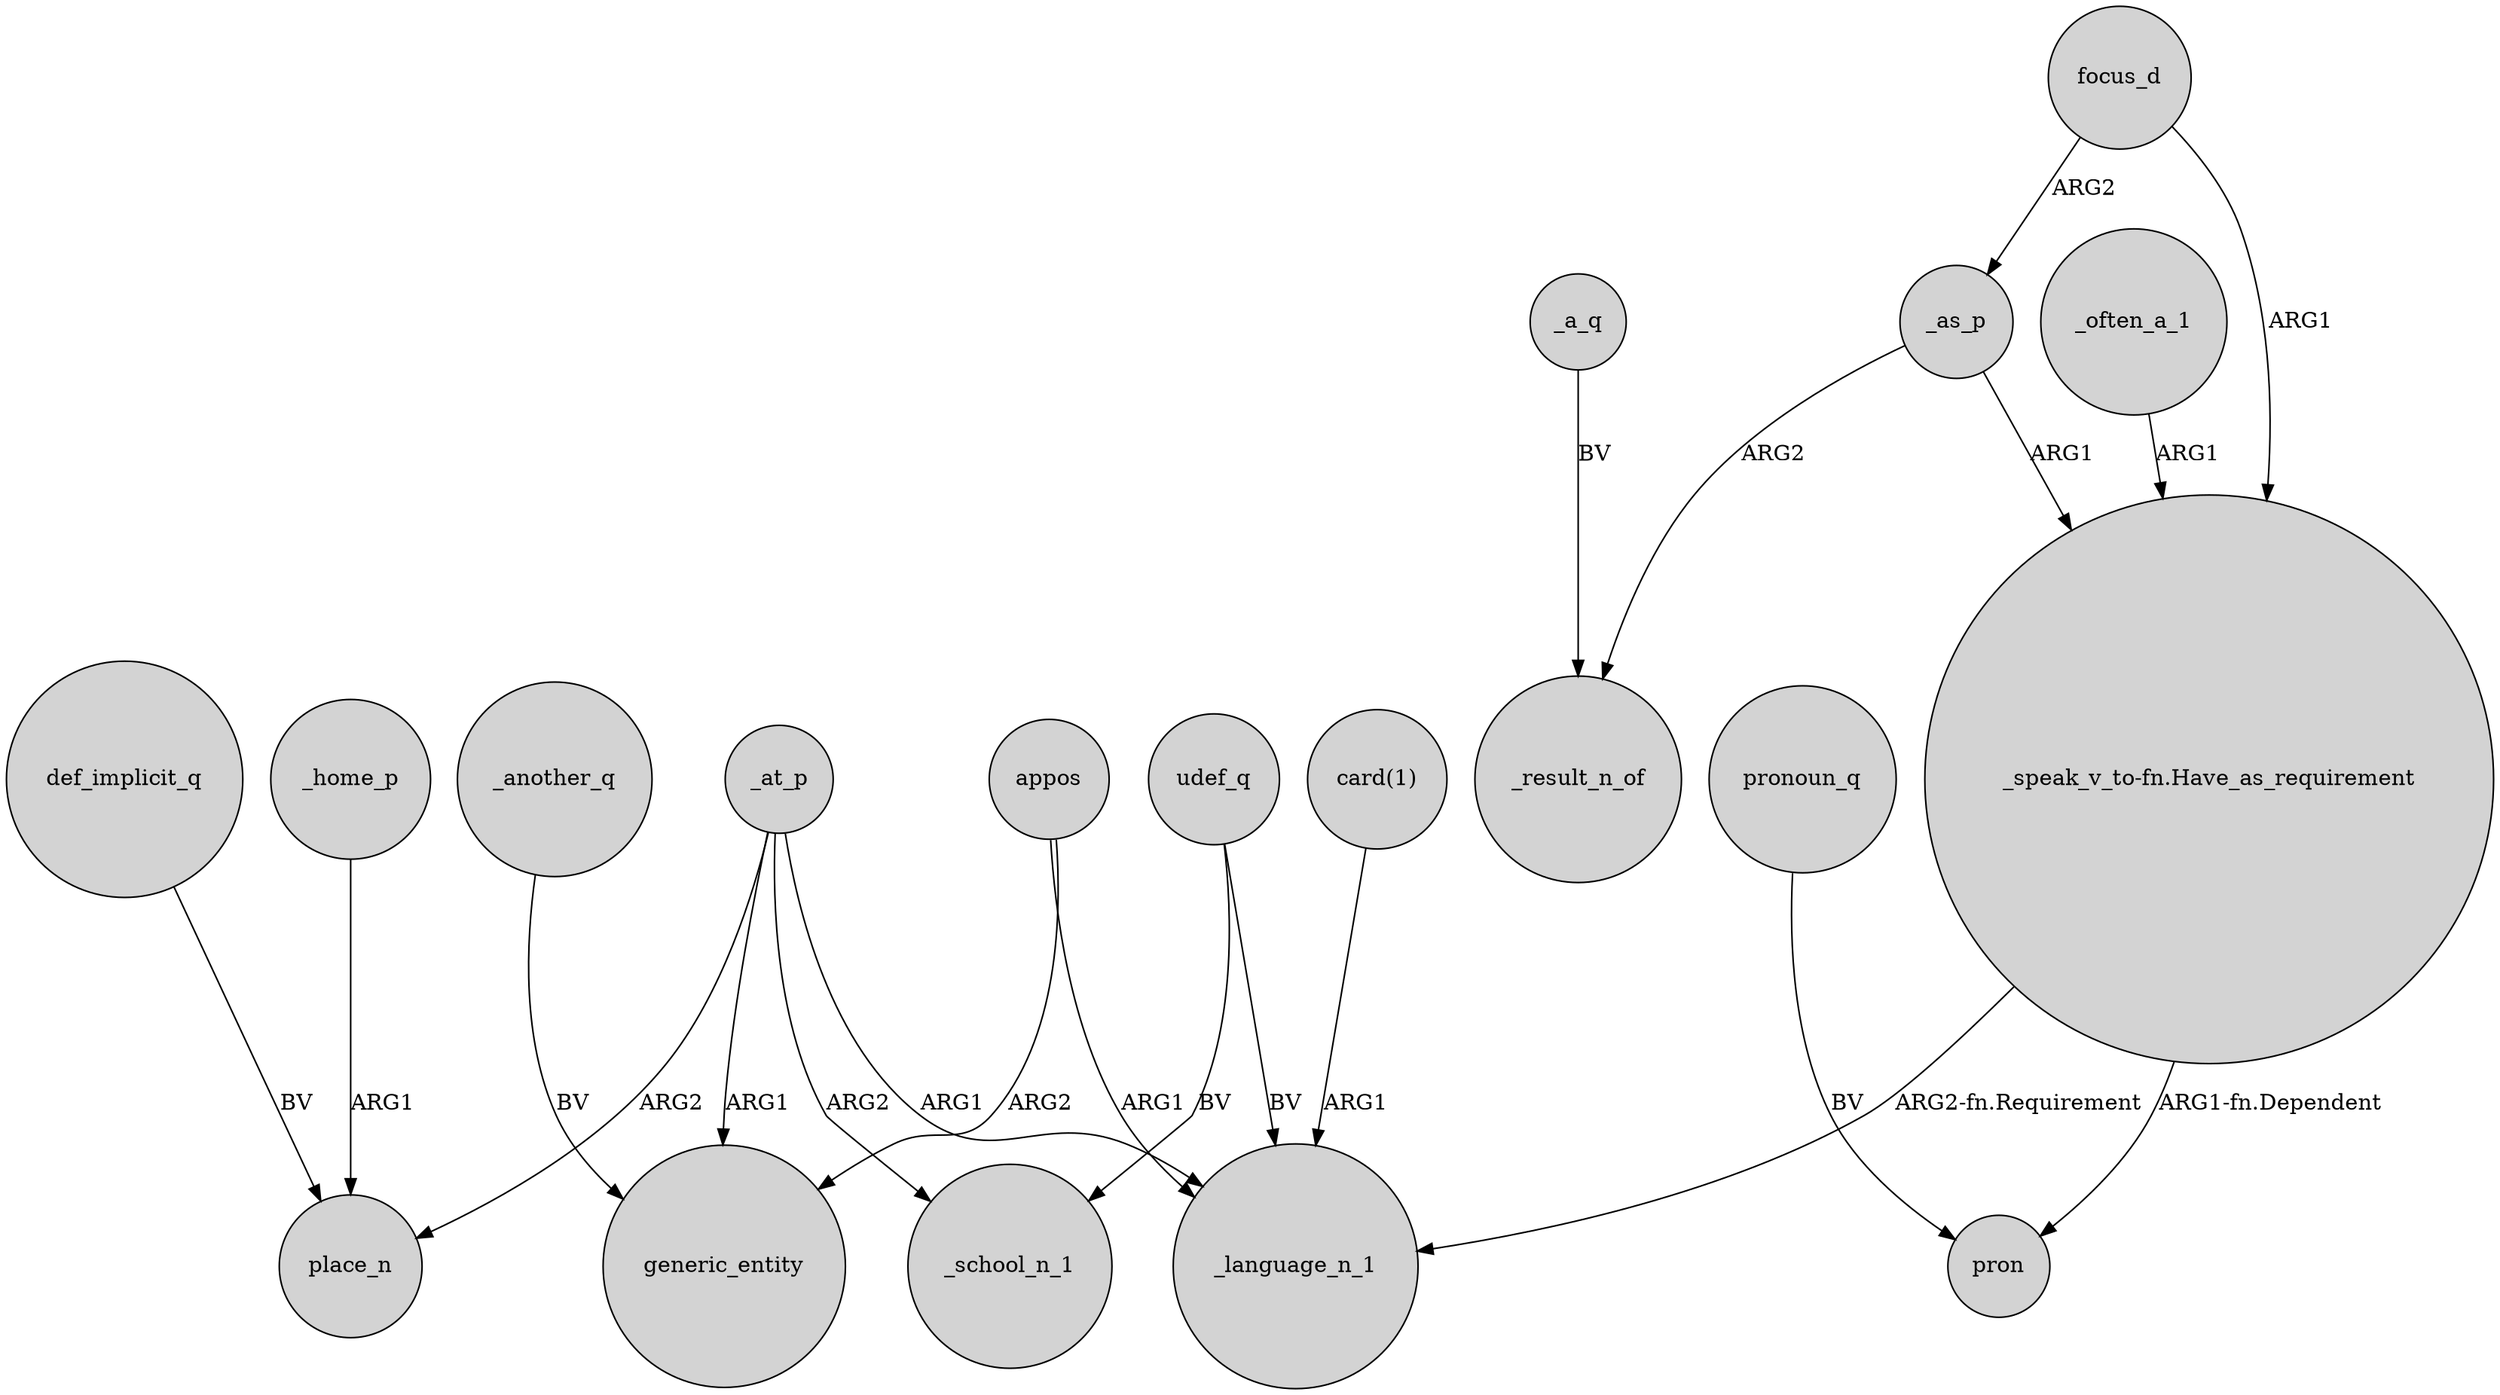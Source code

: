 digraph {
	node [shape=circle style=filled]
	_another_q -> generic_entity [label=BV]
	_at_p -> place_n [label=ARG2]
	def_implicit_q -> place_n [label=BV]
	udef_q -> _language_n_1 [label=BV]
	_at_p -> _school_n_1 [label=ARG2]
	"_speak_v_to-fn.Have_as_requirement" -> _language_n_1 [label="ARG2-fn.Requirement"]
	appos -> _language_n_1 [label=ARG1]
	udef_q -> _school_n_1 [label=BV]
	_often_a_1 -> "_speak_v_to-fn.Have_as_requirement" [label=ARG1]
	_home_p -> place_n [label=ARG1]
	pronoun_q -> pron [label=BV]
	_as_p -> _result_n_of [label=ARG2]
	appos -> generic_entity [label=ARG2]
	"_speak_v_to-fn.Have_as_requirement" -> pron [label="ARG1-fn.Dependent"]
	_as_p -> "_speak_v_to-fn.Have_as_requirement" [label=ARG1]
	focus_d -> "_speak_v_to-fn.Have_as_requirement" [label=ARG1]
	_at_p -> generic_entity [label=ARG1]
	_at_p -> _language_n_1 [label=ARG1]
	_a_q -> _result_n_of [label=BV]
	focus_d -> _as_p [label=ARG2]
	"card(1)" -> _language_n_1 [label=ARG1]
}

